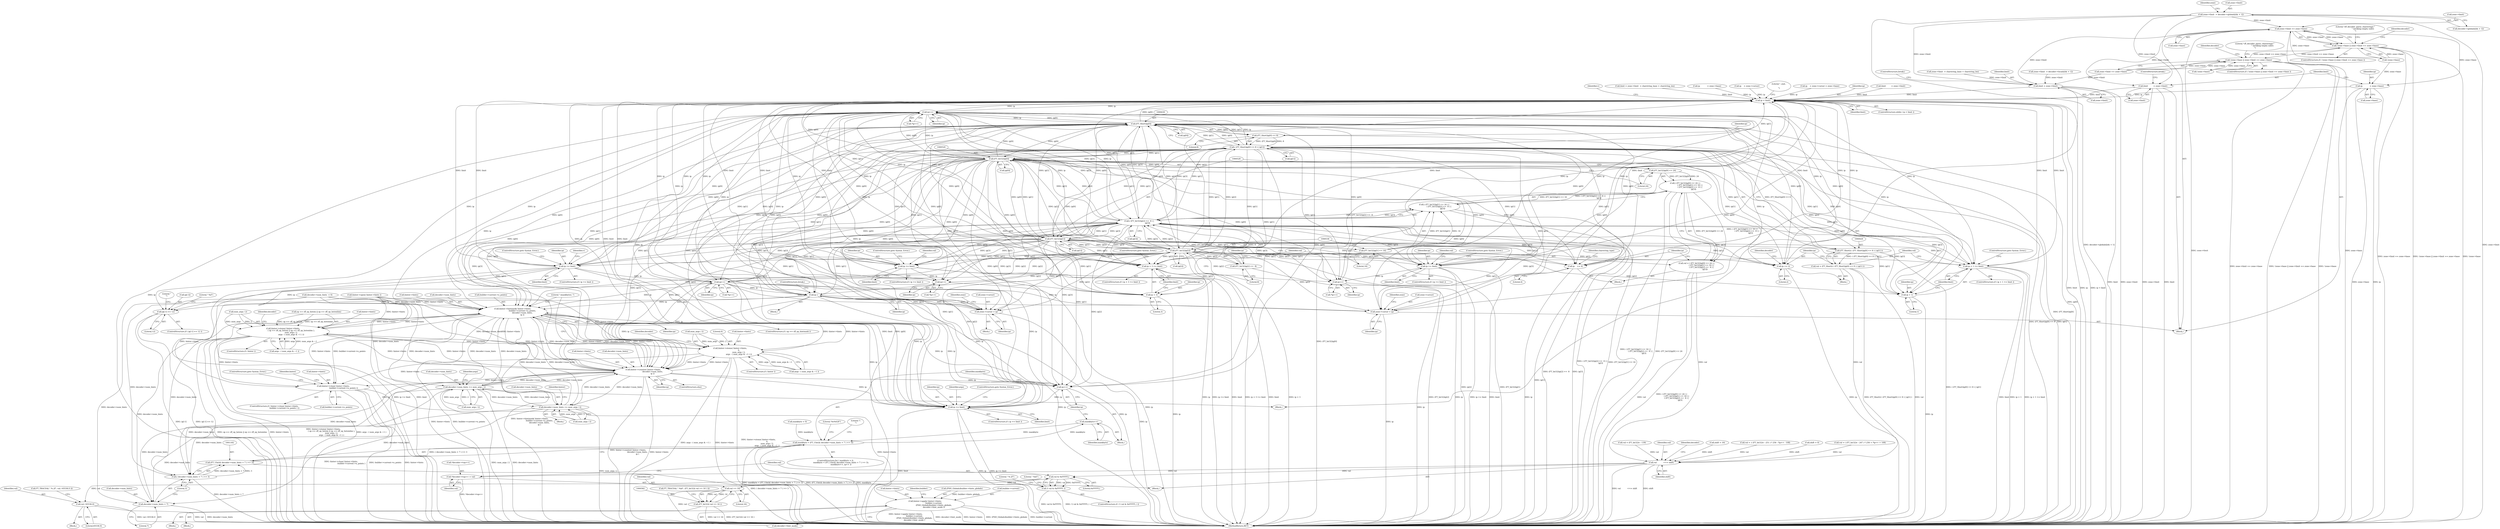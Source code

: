 digraph "0_savannah_7d3d2cc4fef72c6be9c454b3809c387e12b44cfc@pointer" {
"1003579" [label="(Call,zone->limit  = decoder->globals[idx + 1])"];
"1003603" [label="(Call,zone->limit == zone->base)"];
"1003598" [label="(Call,!zone->base || zone->limit == zone->base)"];
"1003489" [label="(Call,!zone->base || zone->limit == zone->base)"];
"1003619" [label="(Call,ip            = zone->base)"];
"1000386" [label="(Call,ip < limit)"];
"1000395" [label="(Call,ip++)"];
"1000417" [label="(Call,ip + 1 >= limit)"];
"1000418" [label="(Call,ip + 1)"];
"1000429" [label="(Call,(FT_Short)ip[0])"];
"1000428" [label="(Call,(FT_Short)ip[0] << 8)"];
"1000427" [label="(Call,( (FT_Short)ip[0] << 8 ) | ip[1])"];
"1000425" [label="(Call,(FT_Short)( ( (FT_Short)ip[0] << 8 ) | ip[1] ))"];
"1000423" [label="(Call,val = (FT_Short)( ( (FT_Short)ip[0] << 8 ) | ip[1] ))"];
"1000563" [label="(Call,val           <<= shift)"];
"1000566" [label="(Call,*decoder->top++ = val)"];
"1000575" [label="(Call,val & 0xFFFFL)"];
"1000574" [label="(Call,!( val & 0xFFFFL ))"];
"1000583" [label="(Call,val >> 16)"];
"1000581" [label="(Call,(FT_Int32)( val >> 16 ))"];
"1000590" [label="(Call,val / 65536.0)"];
"1000438" [label="(Call,ip += 2)"];
"1000460" [label="(Call,ip >= limit)"];
"1000476" [label="(Call,ip++)"];
"1000486" [label="(Call,ip >= limit)"];
"1000503" [label="(Call,ip++)"];
"1000509" [label="(Call,ip + 3 >= limit)"];
"1000510" [label="(Call,ip + 3)"];
"1000519" [label="(Call,(FT_Int32)ip[0])"];
"1000518" [label="(Call,(FT_Int32)ip[0] << 24)"];
"1000517" [label="(Call,( (FT_Int32)ip[0] << 24 ) |\n                ( (FT_Int32)ip[1] << 16 ) |\n                ( (FT_Int32)ip[2] <<  8 ) |\n                            ip[3])"];
"1000515" [label="(Call,val = ( (FT_Int32)ip[0] << 24 ) |\n                ( (FT_Int32)ip[1] << 16 ) |\n                ( (FT_Int32)ip[2] <<  8 ) |\n                            ip[3])"];
"1000527" [label="(Call,(FT_Int32)ip[1])"];
"1000526" [label="(Call,(FT_Int32)ip[1] << 16)"];
"1000525" [label="(Call,( (FT_Int32)ip[1] << 16 ) |\n                ( (FT_Int32)ip[2] <<  8 ) |\n                            ip[3])"];
"1000535" [label="(Call,(FT_Int32)ip[2])"];
"1000534" [label="(Call,(FT_Int32)ip[2] <<  8)"];
"1000533" [label="(Call,( (FT_Int32)ip[2] <<  8 ) |\n                            ip[3])"];
"1000544" [label="(Call,ip    += 4)"];
"1000671" [label="(Call,ip >= limit)"];
"1000678" [label="(Call,ip++)"];
"1000854" [label="(Call,ip--)"];
"1001149" [label="(Call,hinter->hintmask( hinter->hints,\n                                builder->current->n_points,\n                                decoder->num_hints,\n                                ip ))"];
"1001076" [label="(Call,hinter->stems( hinter->hints,\n                           ( op == cff_op_hstem || op == cff_op_hstemhm ),\n                           num_args / 2,\n                           args - ( num_args & ~1 ) ))"];
"1001122" [label="(Call,hinter->stems( hinter->hints,\n                             0,\n                             num_args / 2,\n                             args - ( num_args & ~1 ) ))"];
"1001163" [label="(Call,hinter->counter( hinter->hints,\n                               decoder->num_hints,\n                               ip ))"];
"1001095" [label="(Call,decoder->num_hints += num_args / 2)"];
"1001135" [label="(Call,decoder->num_hints += num_args / 2)"];
"1001183" [label="(Call,( decoder->num_hints + 7 ) >> 3)"];
"1001181" [label="(Call,(FT_UInt)(( decoder->num_hints + 7 ) >> 3))"];
"1001179" [label="(Call,maskbyte < (FT_UInt)(( decoder->num_hints + 7 ) >> 3))"];
"1001191" [label="(Call,maskbyte++)"];
"1001184" [label="(Call,decoder->num_hints + 7)"];
"1001193" [label="(Call,ip++)"];
"1001203" [label="(Call,ip >= limit)"];
"1002594" [label="(Call,hinter->close( hinter->hints,\n                                  builder->current->n_points ))"];
"1002604" [label="(Call,hinter->apply( hinter->hints,\n                             builder->current,\n                             (PSH_Globals)builder->hints_globals,\n                             decoder->hint_mode ))"];
"1003454" [label="(Call,zone->cursor = ip)"];
"1003563" [label="(Call,zone->cursor = ip)"];
"1003675" [label="(Call,ip[-1] == 12)"];
"1003624" [label="(Call,limit         = zone->limit)"];
"1003659" [label="(Call,limit = zone->limit)"];
"1002611" [label="(Call,(PSH_Globals)builder->hints_globals)"];
"1003625" [label="(Identifier,limit)"];
"1000584" [label="(Identifier,val)"];
"1000487" [label="(Identifier,ip)"];
"1003664" [label="(ControlStructure,break;)"];
"1000251" [label="(Call,decoder->num_hints  = 0)"];
"1000581" [label="(Call,(FT_Int32)( val >> 16 ))"];
"1000585" [label="(Literal,16)"];
"1000670" [label="(ControlStructure,if ( ip >= limit ))"];
"1000856" [label="(ControlStructure,break;)"];
"1000436" [label="(Identifier,ip)"];
"1001197" [label="(Literal,\"0x%02X\")"];
"1001201" [label="(Literal,\")\n\")"];
"1000524" [label="(Literal,24)"];
"1001204" [label="(Identifier,ip)"];
"1000422" [label="(ControlStructure,goto Syntax_Error;)"];
"1003599" [label="(Call,!zone->base)"];
"1000533" [label="(Call,( (FT_Int32)ip[2] <<  8 ) |\n                            ip[3])"];
"1000418" [label="(Call,ip + 1)"];
"1001123" [label="(Call,hinter->hints)"];
"1000527" [label="(Call,(FT_Int32)ip[1])"];
"1001203" [label="(Call,ip >= limit)"];
"1000431" [label="(Call,ip[0])"];
"1000578" [label="(Call,FT_TRACE4(( \" %ld\", (FT_Int32)( val >> 16 ) )))"];
"1003616" [label="(Identifier,decoder)"];
"1003697" [label="(Literal,\"..end..\n\n\")"];
"1001179" [label="(Call,maskbyte < (FT_UInt)(( decoder->num_hints + 7 ) >> 3))"];
"1000435" [label="(Call,ip[1])"];
"1000427" [label="(Call,( (FT_Short)ip[0] << 8 ) | ip[1])"];
"1000514" [label="(ControlStructure,goto Syntax_Error;)"];
"1003674" [label="(ControlStructure,if ( ip[-1] == 12 ))"];
"1000678" [label="(Call,ip++)"];
"1003563" [label="(Call,zone->cursor = ip)"];
"1003607" [label="(Call,zone->base)"];
"1000588" [label="(Block,)"];
"1001192" [label="(Identifier,maskbyte)"];
"1001190" [label="(Block,)"];
"1000575" [label="(Call,val & 0xFFFFL)"];
"1003624" [label="(Call,limit         = zone->limit)"];
"1003490" [label="(Call,!zone->base)"];
"1000485" [label="(ControlStructure,if ( ip >= limit ))"];
"1000677" [label="(Call,*ip++)"];
"1000551" [label="(Call,shift = 0)"];
"1000674" [label="(ControlStructure,goto Syntax_Error;)"];
"1001099" [label="(Call,num_args / 2)"];
"1001181" [label="(Call,(FT_UInt)(( decoder->num_hints + 7 ) >> 3))"];
"1003489" [label="(Call,!zone->base || zone->limit == zone->base)"];
"1000489" [label="(ControlStructure,goto Syntax_Error;)"];
"1001161" [label="(Identifier,ip)"];
"1001087" [label="(Call,num_args / 2)"];
"1001189" [label="(Literal,3)"];
"1002608" [label="(Call,builder->current)"];
"1001097" [label="(Identifier,decoder)"];
"1000590" [label="(Call,val / 65536.0)"];
"1003494" [label="(Call,zone->limit == zone->base)"];
"1000855" [label="(Identifier,ip)"];
"1000567" [label="(Call,*decoder->top++)"];
"1000460" [label="(Call,ip >= limit)"];
"1001136" [label="(Call,decoder->num_hints)"];
"1003413" [label="(Block,)"];
"1000357" [label="(Call,ip    = zone->cursor = zone->base)"];
"1000388" [label="(Identifier,limit)"];
"1001164" [label="(Call,hinter->hints)"];
"1000491" [label="(Identifier,val)"];
"1000529" [label="(Call,ip[1])"];
"1003569" [label="(Identifier,zone)"];
"1003604" [label="(Call,zone->limit)"];
"1000534" [label="(Call,(FT_Int32)ip[2] <<  8)"];
"1003592" [label="(Identifier,zone)"];
"1001149" [label="(Call,hinter->hintmask( hinter->hints,\n                                builder->current->n_points,\n                                decoder->num_hints,\n                                ip ))"];
"1003564" [label="(Call,zone->cursor)"];
"1001137" [label="(Identifier,decoder)"];
"1001119" [label="(Block,)"];
"1000381" [label="(Call,hinter->open( hinter->hints ))"];
"1003597" [label="(ControlStructure,if ( !zone->base || zone->limit == zone->base ))"];
"1001191" [label="(Call,maskbyte++)"];
"1003676" [label="(Call,ip[-1])"];
"1000545" [label="(Identifier,ip)"];
"1000387" [label="(Identifier,ip)"];
"1000477" [label="(Identifier,ip)"];
"1001176" [label="(Call,maskbyte = 0)"];
"1002604" [label="(Call,hinter->apply( hinter->hints,\n                             builder->current,\n                             (PSH_Globals)builder->hints_globals,\n                             decoder->hint_mode ))"];
"1000518" [label="(Call,(FT_Int32)ip[0] << 24)"];
"1001162" [label="(ControlStructure,else)"];
"1000544" [label="(Call,ip    += 4)"];
"1003580" [label="(Call,zone->limit)"];
"1000394" [label="(Call,*ip++)"];
"1000515" [label="(Call,val = ( (FT_Int32)ip[0] << 24 ) |\n                ( (FT_Int32)ip[1] << 16 ) |\n                ( (FT_Int32)ip[2] <<  8 ) |\n                            ip[3])"];
"1000589" [label="(Literal,\" %.2f\")"];
"1002592" [label="(Block,)"];
"1002593" [label="(ControlStructure,if ( hinter->close( hinter->hints,\n                                  builder->current->n_points ) ))"];
"1000486" [label="(Call,ip >= limit)"];
"1000671" [label="(Call,ip >= limit)"];
"1000549" [label="(Identifier,charstring_type)"];
"1003675" [label="(Call,ip[-1] == 12)"];
"1000507" [label="(Block,)"];
"1002598" [label="(Call,builder->current->n_points)"];
"1002616" [label="(Call,decoder->hint_mode)"];
"1000428" [label="(Call,(FT_Short)ip[0] << 8)"];
"1003515" [label="(Call,limit         = zone->limit)"];
"1000416" [label="(ControlStructure,if ( ip + 1 >= limit ))"];
"1003629" [label="(ControlStructure,break;)"];
"1000673" [label="(Identifier,limit)"];
"1000513" [label="(Identifier,limit)"];
"1001175" [label="(ControlStructure,for ( maskbyte = 0;\n                  maskbyte < (FT_UInt)(( decoder->num_hints + 7 ) >> 3);\n                  maskbyte++, ip++ ))"];
"1000465" [label="(Identifier,val)"];
"1003455" [label="(Call,zone->cursor)"];
"1000476" [label="(Call,ip++)"];
"1001095" [label="(Call,decoder->num_hints += num_args / 2)"];
"1003603" [label="(Call,zone->limit == zone->base)"];
"1003598" [label="(Call,!zone->base || zone->limit == zone->base)"];
"1001130" [label="(Call,args - ( num_args & ~1 ))"];
"1003488" [label="(ControlStructure,if ( !zone->base || zone->limit == zone->base ))"];
"1001135" [label="(Call,decoder->num_hints += num_args / 2)"];
"1000439" [label="(Identifier,ip)"];
"1000577" [label="(Literal,0xFFFFL)"];
"1000682" [label="(Block,)"];
"1000464" [label="(Call,val = ( (FT_Int32)v - 247 ) * 256 + *ip++ + 108)"];
"1000572" [label="(Identifier,val)"];
"1000385" [label="(ControlStructure,while ( ip < limit ))"];
"1000350" [label="(Call,zone->limit  = charstring_base + charstring_len)"];
"1000440" [label="(Literal,2)"];
"1000512" [label="(Literal,3)"];
"1001208" [label="(Identifier,args)"];
"1001143" [label="(Identifier,hinter)"];
"1000463" [label="(ControlStructure,goto Syntax_Error;)"];
"1000526" [label="(Call,(FT_Int32)ip[1] << 16)"];
"1001139" [label="(Call,num_args / 2)"];
"1003460" [label="(Identifier,zone)"];
"1000519" [label="(Call,(FT_Int32)ip[0])"];
"1001052" [label="(Block,)"];
"1000580" [label="(Literal,\" %ld\")"];
"1000591" [label="(Identifier,val)"];
"1000537" [label="(Call,ip[2])"];
"1003619" [label="(Call,ip            = zone->base)"];
"1000423" [label="(Call,val = (FT_Short)( ( (FT_Short)ip[0] << 8 ) | ip[1] ))"];
"1003522" [label="(Block,)"];
"1000419" [label="(Identifier,ip)"];
"1000558" [label="(Identifier,decoder)"];
"1001167" [label="(Call,decoder->num_hints)"];
"1001184" [label="(Call,decoder->num_hints + 7)"];
"1003503" [label="(Literal,\"cff_decoder_parse_charstrings:\"\n                         \" invoking empty subrs\n\")"];
"1003716" [label="(MethodReturn,RET)"];
"1000420" [label="(Literal,1)"];
"1000504" [label="(Identifier,ip)"];
"1001127" [label="(Call,num_args / 2)"];
"1001170" [label="(Identifier,ip)"];
"1000434" [label="(Literal,8)"];
"1002603" [label="(ControlStructure,goto Syntax_Error;)"];
"1000540" [label="(Literal,8)"];
"1000576" [label="(Identifier,val)"];
"1001194" [label="(Identifier,ip)"];
"1001150" [label="(Call,hinter->hints)"];
"1000503" [label="(Call,ip++)"];
"1000446" [label="(Call,val = (FT_Int32)v - 139)"];
"1000525" [label="(Call,( (FT_Int32)ip[1] << 16 ) |\n                ( (FT_Int32)ip[2] <<  8 ) |\n                            ip[3])"];
"1001158" [label="(Call,decoder->num_hints)"];
"1001090" [label="(Call,args - ( num_args & ~1 ))"];
"1001096" [label="(Call,decoder->num_hints)"];
"1000517" [label="(Call,( (FT_Int32)ip[0] << 24 ) |\n                ( (FT_Int32)ip[1] << 16 ) |\n                ( (FT_Int32)ip[2] <<  8 ) |\n                            ip[3])"];
"1001180" [label="(Identifier,maskbyte)"];
"1000475" [label="(Call,*ip++)"];
"1001120" [label="(ControlStructure,if ( hinter ))"];
"1000854" [label="(Call,ip--)"];
"1003620" [label="(Identifier,ip)"];
"1000417" [label="(Call,ip + 1 >= limit)"];
"1003661" [label="(Call,zone->limit)"];
"1001183" [label="(Call,( decoder->num_hints + 7 ) >> 3)"];
"1003458" [label="(Identifier,ip)"];
"1001076" [label="(Call,hinter->stems( hinter->hints,\n                           ( op == cff_op_hstem || op == cff_op_hstemhm ),\n                           num_args / 2,\n                           args - ( num_args & ~1 ) ))"];
"1000592" [label="(Literal,65536.0)"];
"1000425" [label="(Call,(FT_Short)( ( (FT_Short)ip[0] << 8 ) | ip[1] ))"];
"1001185" [label="(Call,decoder->num_hints)"];
"1000393" [label="(Identifier,v)"];
"1000348" [label="(Call,limit = zone->limit  = charstring_base + charstring_len)"];
"1001193" [label="(Call,ip++)"];
"1003683" [label="(Literal,\" %d\")"];
"1000535" [label="(Call,(FT_Int32)ip[2])"];
"1000672" [label="(Identifier,ip)"];
"1001188" [label="(Literal,7)"];
"1000396" [label="(Identifier,ip)"];
"1003659" [label="(Call,limit = zone->limit)"];
"1003660" [label="(Identifier,limit)"];
"1003567" [label="(Identifier,ip)"];
"1003621" [label="(Call,zone->base)"];
"1002606" [label="(Identifier,hinter)"];
"1000459" [label="(ControlStructure,if ( ip >= limit ))"];
"1000502" [label="(Call,*ip++)"];
"1002594" [label="(Call,hinter->close( hinter->hints,\n                                  builder->current->n_points ))"];
"1000424" [label="(Identifier,val)"];
"1000573" [label="(ControlStructure,if ( !( val & 0xFFFFL ) ))"];
"1001074" [label="(ControlStructure,if ( hinter ))"];
"1003612" [label="(Literal,\"cff_decoder_parse_charstrings:\"\n                         \" invoking empty subrs\n\")"];
"1000386" [label="(Call,ip < limit)"];
"1000676" [label="(Identifier,v)"];
"1001145" [label="(ControlStructure,if ( op == cff_op_hintmask ))"];
"1003454" [label="(Call,zone->cursor = ip)"];
"1001163" [label="(Call,hinter->counter( hinter->hints,\n                               decoder->num_hints,\n                               ip ))"];
"1003688" [label="(Literal,\"\n\")"];
"1000438" [label="(Call,ip += 2)"];
"1003626" [label="(Call,zone->limit)"];
"1000510" [label="(Call,ip + 3)"];
"1003583" [label="(Call,decoder->globals[idx + 1])"];
"1000516" [label="(Identifier,val)"];
"1001206" [label="(ControlStructure,goto Syntax_Error;)"];
"1000509" [label="(Call,ip + 3 >= limit)"];
"1000563" [label="(Call,val           <<= shift)"];
"1002595" [label="(Call,hinter->hints)"];
"1000532" [label="(Literal,16)"];
"1000546" [label="(Literal,4)"];
"1000462" [label="(Identifier,limit)"];
"1001080" [label="(Call,op == cff_op_hstem || op == cff_op_hstemhm)"];
"1001077" [label="(Call,hinter->hints)"];
"1001202" [label="(ControlStructure,if ( ip >= limit ))"];
"1003579" [label="(Call,zone->limit  = decoder->globals[idx + 1])"];
"1000488" [label="(Identifier,limit)"];
"1000511" [label="(Identifier,ip)"];
"1001122" [label="(Call,hinter->stems( hinter->hints,\n                             0,\n                             num_args / 2,\n                             args - ( num_args & ~1 ) ))"];
"1000395" [label="(Call,ip++)"];
"1003680" [label="(Literal,12)"];
"1003470" [label="(Call,zone->limit  = decoder->locals[idx + 1])"];
"1000461" [label="(Identifier,ip)"];
"1001153" [label="(Call,builder->current->n_points)"];
"1000566" [label="(Call,*decoder->top++ = val)"];
"1001174" [label="(Literal,\" (maskbytes: \")"];
"1000541" [label="(Call,ip[3])"];
"1000583" [label="(Call,val >> 16)"];
"1000565" [label="(Identifier,shift)"];
"1003510" [label="(Call,ip            = zone->base)"];
"1000564" [label="(Identifier,val)"];
"1000574" [label="(Call,!( val & 0xFFFFL ))"];
"1000521" [label="(Call,ip[0])"];
"1002605" [label="(Call,hinter->hints)"];
"1000542" [label="(Identifier,ip)"];
"1000570" [label="(Identifier,decoder)"];
"1000407" [label="(Call,shift = 16)"];
"1000587" [label="(Call,FT_TRACE4(( \" %.2f\", val / 65536.0 )))"];
"1000429" [label="(Call,(FT_Short)ip[0])"];
"1000579" [label="(Block,)"];
"1002621" [label="(Identifier,builder)"];
"1000490" [label="(Call,val = -( (FT_Int32)v - 251 ) * 256 - *ip++ - 108)"];
"1000415" [label="(Block,)"];
"1001126" [label="(Literal,0)"];
"1000421" [label="(Identifier,limit)"];
"1003507" [label="(Identifier,decoder)"];
"1001103" [label="(Identifier,args)"];
"1000405" [label="(Block,)"];
"1001205" [label="(Identifier,limit)"];
"1000508" [label="(ControlStructure,if ( ip + 3 >= limit ))"];
"1000679" [label="(Identifier,ip)"];
"1003654" [label="(Call,ip    = zone->cursor)"];
"1003579" -> "1003522"  [label="AST: "];
"1003579" -> "1003583"  [label="CFG: "];
"1003580" -> "1003579"  [label="AST: "];
"1003583" -> "1003579"  [label="AST: "];
"1003592" -> "1003579"  [label="CFG: "];
"1003579" -> "1003716"  [label="DDG: decoder->globals[idx + 1]"];
"1003579" -> "1003716"  [label="DDG: zone->limit"];
"1003579" -> "1003603"  [label="DDG: zone->limit"];
"1003579" -> "1003624"  [label="DDG: zone->limit"];
"1003579" -> "1003659"  [label="DDG: zone->limit"];
"1003603" -> "1003598"  [label="AST: "];
"1003603" -> "1003607"  [label="CFG: "];
"1003604" -> "1003603"  [label="AST: "];
"1003607" -> "1003603"  [label="AST: "];
"1003598" -> "1003603"  [label="CFG: "];
"1003603" -> "1003716"  [label="DDG: zone->limit"];
"1003603" -> "1003716"  [label="DDG: zone->base"];
"1003603" -> "1003598"  [label="DDG: zone->limit"];
"1003603" -> "1003598"  [label="DDG: zone->base"];
"1003599" -> "1003603"  [label="DDG: zone->base"];
"1003603" -> "1003619"  [label="DDG: zone->base"];
"1003603" -> "1003624"  [label="DDG: zone->limit"];
"1003603" -> "1003659"  [label="DDG: zone->limit"];
"1003598" -> "1003597"  [label="AST: "];
"1003598" -> "1003599"  [label="CFG: "];
"1003599" -> "1003598"  [label="AST: "];
"1003612" -> "1003598"  [label="CFG: "];
"1003616" -> "1003598"  [label="CFG: "];
"1003598" -> "1003716"  [label="DDG: !zone->base"];
"1003598" -> "1003716"  [label="DDG: zone->limit == zone->base"];
"1003598" -> "1003716"  [label="DDG: !zone->base || zone->limit == zone->base"];
"1003598" -> "1003489"  [label="DDG: zone->limit == zone->base"];
"1003599" -> "1003598"  [label="DDG: zone->base"];
"1003489" -> "1003598"  [label="DDG: zone->limit == zone->base"];
"1003489" -> "1003488"  [label="AST: "];
"1003489" -> "1003490"  [label="CFG: "];
"1003489" -> "1003494"  [label="CFG: "];
"1003490" -> "1003489"  [label="AST: "];
"1003494" -> "1003489"  [label="AST: "];
"1003503" -> "1003489"  [label="CFG: "];
"1003507" -> "1003489"  [label="CFG: "];
"1003489" -> "1003716"  [label="DDG: !zone->base || zone->limit == zone->base"];
"1003489" -> "1003716"  [label="DDG: !zone->base"];
"1003489" -> "1003716"  [label="DDG: zone->limit == zone->base"];
"1003490" -> "1003489"  [label="DDG: zone->base"];
"1003494" -> "1003489"  [label="DDG: zone->limit"];
"1003494" -> "1003489"  [label="DDG: zone->base"];
"1003619" -> "1003522"  [label="AST: "];
"1003619" -> "1003621"  [label="CFG: "];
"1003620" -> "1003619"  [label="AST: "];
"1003621" -> "1003619"  [label="AST: "];
"1003625" -> "1003619"  [label="CFG: "];
"1003619" -> "1003716"  [label="DDG: zone->base"];
"1003619" -> "1003716"  [label="DDG: ip"];
"1003619" -> "1000386"  [label="DDG: ip"];
"1003599" -> "1003619"  [label="DDG: zone->base"];
"1000386" -> "1000385"  [label="AST: "];
"1000386" -> "1000388"  [label="CFG: "];
"1000387" -> "1000386"  [label="AST: "];
"1000388" -> "1000386"  [label="AST: "];
"1000393" -> "1000386"  [label="CFG: "];
"1003697" -> "1000386"  [label="CFG: "];
"1000386" -> "1003716"  [label="DDG: limit"];
"1000386" -> "1003716"  [label="DDG: ip"];
"1000386" -> "1003716"  [label="DDG: ip < limit"];
"1000395" -> "1000386"  [label="DDG: ip"];
"1000678" -> "1000386"  [label="DDG: ip"];
"1003510" -> "1000386"  [label="DDG: ip"];
"1000357" -> "1000386"  [label="DDG: ip"];
"1000544" -> "1000386"  [label="DDG: ip"];
"1000503" -> "1000386"  [label="DDG: ip"];
"1000438" -> "1000386"  [label="DDG: ip"];
"1000535" -> "1000386"  [label="DDG: ip[2]"];
"1000533" -> "1000386"  [label="DDG: ip[3]"];
"1003654" -> "1000386"  [label="DDG: ip"];
"1000476" -> "1000386"  [label="DDG: ip"];
"1000429" -> "1000386"  [label="DDG: ip[0]"];
"1000854" -> "1000386"  [label="DDG: ip"];
"1000527" -> "1000386"  [label="DDG: ip[1]"];
"1001203" -> "1000386"  [label="DDG: ip"];
"1001203" -> "1000386"  [label="DDG: limit"];
"1000519" -> "1000386"  [label="DDG: ip[0]"];
"1000427" -> "1000386"  [label="DDG: ip[1]"];
"1000348" -> "1000386"  [label="DDG: limit"];
"1000509" -> "1000386"  [label="DDG: limit"];
"1000486" -> "1000386"  [label="DDG: limit"];
"1003659" -> "1000386"  [label="DDG: limit"];
"1003515" -> "1000386"  [label="DDG: limit"];
"1000671" -> "1000386"  [label="DDG: limit"];
"1003624" -> "1000386"  [label="DDG: limit"];
"1000417" -> "1000386"  [label="DDG: limit"];
"1000460" -> "1000386"  [label="DDG: limit"];
"1000386" -> "1000395"  [label="DDG: ip"];
"1000386" -> "1000417"  [label="DDG: limit"];
"1000386" -> "1000460"  [label="DDG: limit"];
"1000386" -> "1000486"  [label="DDG: limit"];
"1000386" -> "1000509"  [label="DDG: limit"];
"1000386" -> "1000671"  [label="DDG: limit"];
"1000386" -> "1001203"  [label="DDG: limit"];
"1000395" -> "1000394"  [label="AST: "];
"1000395" -> "1000396"  [label="CFG: "];
"1000396" -> "1000395"  [label="AST: "];
"1000394" -> "1000395"  [label="CFG: "];
"1000395" -> "1003716"  [label="DDG: ip"];
"1000429" -> "1000395"  [label="DDG: ip[0]"];
"1000427" -> "1000395"  [label="DDG: ip[1]"];
"1000535" -> "1000395"  [label="DDG: ip[2]"];
"1000533" -> "1000395"  [label="DDG: ip[3]"];
"1000527" -> "1000395"  [label="DDG: ip[1]"];
"1000519" -> "1000395"  [label="DDG: ip[0]"];
"1000395" -> "1000417"  [label="DDG: ip"];
"1000395" -> "1000418"  [label="DDG: ip"];
"1000395" -> "1000429"  [label="DDG: ip"];
"1000395" -> "1000427"  [label="DDG: ip"];
"1000395" -> "1000438"  [label="DDG: ip"];
"1000395" -> "1000460"  [label="DDG: ip"];
"1000395" -> "1000486"  [label="DDG: ip"];
"1000395" -> "1000509"  [label="DDG: ip"];
"1000395" -> "1000510"  [label="DDG: ip"];
"1000395" -> "1000519"  [label="DDG: ip"];
"1000395" -> "1000527"  [label="DDG: ip"];
"1000395" -> "1000535"  [label="DDG: ip"];
"1000395" -> "1000533"  [label="DDG: ip"];
"1000395" -> "1000544"  [label="DDG: ip"];
"1000395" -> "1000671"  [label="DDG: ip"];
"1000395" -> "1000854"  [label="DDG: ip"];
"1000395" -> "1001149"  [label="DDG: ip"];
"1000395" -> "1001163"  [label="DDG: ip"];
"1000395" -> "1001193"  [label="DDG: ip"];
"1000395" -> "1001203"  [label="DDG: ip"];
"1000395" -> "1003454"  [label="DDG: ip"];
"1000395" -> "1003563"  [label="DDG: ip"];
"1000395" -> "1003675"  [label="DDG: ip"];
"1000417" -> "1000416"  [label="AST: "];
"1000417" -> "1000421"  [label="CFG: "];
"1000418" -> "1000417"  [label="AST: "];
"1000421" -> "1000417"  [label="AST: "];
"1000422" -> "1000417"  [label="CFG: "];
"1000424" -> "1000417"  [label="CFG: "];
"1000417" -> "1003716"  [label="DDG: ip + 1"];
"1000417" -> "1003716"  [label="DDG: ip + 1 >= limit"];
"1000417" -> "1003716"  [label="DDG: limit"];
"1000429" -> "1000417"  [label="DDG: ip[0]"];
"1000427" -> "1000417"  [label="DDG: ip[1]"];
"1000535" -> "1000417"  [label="DDG: ip[2]"];
"1000533" -> "1000417"  [label="DDG: ip[3]"];
"1000527" -> "1000417"  [label="DDG: ip[1]"];
"1000519" -> "1000417"  [label="DDG: ip[0]"];
"1000418" -> "1000420"  [label="CFG: "];
"1000419" -> "1000418"  [label="AST: "];
"1000420" -> "1000418"  [label="AST: "];
"1000421" -> "1000418"  [label="CFG: "];
"1000418" -> "1003716"  [label="DDG: ip"];
"1000429" -> "1000418"  [label="DDG: ip[0]"];
"1000427" -> "1000418"  [label="DDG: ip[1]"];
"1000535" -> "1000418"  [label="DDG: ip[2]"];
"1000533" -> "1000418"  [label="DDG: ip[3]"];
"1000527" -> "1000418"  [label="DDG: ip[1]"];
"1000519" -> "1000418"  [label="DDG: ip[0]"];
"1000429" -> "1000428"  [label="AST: "];
"1000429" -> "1000431"  [label="CFG: "];
"1000430" -> "1000429"  [label="AST: "];
"1000431" -> "1000429"  [label="AST: "];
"1000434" -> "1000429"  [label="CFG: "];
"1000429" -> "1003716"  [label="DDG: ip[0]"];
"1000429" -> "1000428"  [label="DDG: ip[0]"];
"1000519" -> "1000429"  [label="DDG: ip[0]"];
"1000427" -> "1000429"  [label="DDG: ip[1]"];
"1000535" -> "1000429"  [label="DDG: ip[2]"];
"1000533" -> "1000429"  [label="DDG: ip[3]"];
"1000527" -> "1000429"  [label="DDG: ip[1]"];
"1000429" -> "1000427"  [label="DDG: ip[0]"];
"1000429" -> "1000438"  [label="DDG: ip[0]"];
"1000429" -> "1000460"  [label="DDG: ip[0]"];
"1000429" -> "1000476"  [label="DDG: ip[0]"];
"1000429" -> "1000486"  [label="DDG: ip[0]"];
"1000429" -> "1000503"  [label="DDG: ip[0]"];
"1000429" -> "1000509"  [label="DDG: ip[0]"];
"1000429" -> "1000510"  [label="DDG: ip[0]"];
"1000429" -> "1000519"  [label="DDG: ip[0]"];
"1000429" -> "1000527"  [label="DDG: ip[0]"];
"1000429" -> "1000535"  [label="DDG: ip[0]"];
"1000429" -> "1000533"  [label="DDG: ip[0]"];
"1000429" -> "1000544"  [label="DDG: ip[0]"];
"1000429" -> "1000671"  [label="DDG: ip[0]"];
"1000429" -> "1000678"  [label="DDG: ip[0]"];
"1000429" -> "1000854"  [label="DDG: ip[0]"];
"1000429" -> "1001149"  [label="DDG: ip[0]"];
"1000429" -> "1001163"  [label="DDG: ip[0]"];
"1000429" -> "1001193"  [label="DDG: ip[0]"];
"1000429" -> "1001203"  [label="DDG: ip[0]"];
"1000429" -> "1003454"  [label="DDG: ip[0]"];
"1000429" -> "1003563"  [label="DDG: ip[0]"];
"1000428" -> "1000427"  [label="AST: "];
"1000428" -> "1000434"  [label="CFG: "];
"1000434" -> "1000428"  [label="AST: "];
"1000436" -> "1000428"  [label="CFG: "];
"1000428" -> "1003716"  [label="DDG: (FT_Short)ip[0]"];
"1000428" -> "1000427"  [label="DDG: (FT_Short)ip[0]"];
"1000428" -> "1000427"  [label="DDG: 8"];
"1000427" -> "1000425"  [label="AST: "];
"1000427" -> "1000435"  [label="CFG: "];
"1000435" -> "1000427"  [label="AST: "];
"1000425" -> "1000427"  [label="CFG: "];
"1000427" -> "1003716"  [label="DDG: (FT_Short)ip[0] << 8"];
"1000427" -> "1003716"  [label="DDG: ip[1]"];
"1000427" -> "1000425"  [label="DDG: (FT_Short)ip[0] << 8"];
"1000427" -> "1000425"  [label="DDG: ip[1]"];
"1000527" -> "1000427"  [label="DDG: ip[1]"];
"1000535" -> "1000427"  [label="DDG: ip[2]"];
"1000533" -> "1000427"  [label="DDG: ip[3]"];
"1000519" -> "1000427"  [label="DDG: ip[0]"];
"1000427" -> "1000438"  [label="DDG: ip[1]"];
"1000427" -> "1000460"  [label="DDG: ip[1]"];
"1000427" -> "1000476"  [label="DDG: ip[1]"];
"1000427" -> "1000486"  [label="DDG: ip[1]"];
"1000427" -> "1000503"  [label="DDG: ip[1]"];
"1000427" -> "1000509"  [label="DDG: ip[1]"];
"1000427" -> "1000510"  [label="DDG: ip[1]"];
"1000427" -> "1000519"  [label="DDG: ip[1]"];
"1000427" -> "1000527"  [label="DDG: ip[1]"];
"1000427" -> "1000535"  [label="DDG: ip[1]"];
"1000427" -> "1000533"  [label="DDG: ip[1]"];
"1000427" -> "1000544"  [label="DDG: ip[1]"];
"1000427" -> "1000671"  [label="DDG: ip[1]"];
"1000427" -> "1000678"  [label="DDG: ip[1]"];
"1000427" -> "1000854"  [label="DDG: ip[1]"];
"1000427" -> "1001149"  [label="DDG: ip[1]"];
"1000427" -> "1001163"  [label="DDG: ip[1]"];
"1000427" -> "1001193"  [label="DDG: ip[1]"];
"1000427" -> "1001203"  [label="DDG: ip[1]"];
"1000427" -> "1003454"  [label="DDG: ip[1]"];
"1000427" -> "1003563"  [label="DDG: ip[1]"];
"1000425" -> "1000423"  [label="AST: "];
"1000426" -> "1000425"  [label="AST: "];
"1000423" -> "1000425"  [label="CFG: "];
"1000425" -> "1003716"  [label="DDG: ( (FT_Short)ip[0] << 8 ) | ip[1]"];
"1000425" -> "1000423"  [label="DDG: ( (FT_Short)ip[0] << 8 ) | ip[1]"];
"1000423" -> "1000415"  [label="AST: "];
"1000424" -> "1000423"  [label="AST: "];
"1000439" -> "1000423"  [label="CFG: "];
"1000423" -> "1003716"  [label="DDG: (FT_Short)( ( (FT_Short)ip[0] << 8 ) | ip[1] )"];
"1000423" -> "1003716"  [label="DDG: val"];
"1000423" -> "1000563"  [label="DDG: val"];
"1000563" -> "1000405"  [label="AST: "];
"1000563" -> "1000565"  [label="CFG: "];
"1000564" -> "1000563"  [label="AST: "];
"1000565" -> "1000563"  [label="AST: "];
"1000570" -> "1000563"  [label="CFG: "];
"1000563" -> "1003716"  [label="DDG: val           <<= shift"];
"1000563" -> "1003716"  [label="DDG: shift"];
"1000464" -> "1000563"  [label="DDG: val"];
"1000490" -> "1000563"  [label="DDG: val"];
"1000446" -> "1000563"  [label="DDG: val"];
"1000515" -> "1000563"  [label="DDG: val"];
"1000407" -> "1000563"  [label="DDG: shift"];
"1000551" -> "1000563"  [label="DDG: shift"];
"1000563" -> "1000566"  [label="DDG: val"];
"1000563" -> "1000575"  [label="DDG: val"];
"1000566" -> "1000405"  [label="AST: "];
"1000566" -> "1000572"  [label="CFG: "];
"1000567" -> "1000566"  [label="AST: "];
"1000572" -> "1000566"  [label="AST: "];
"1000576" -> "1000566"  [label="CFG: "];
"1000566" -> "1003716"  [label="DDG: *decoder->top++"];
"1000575" -> "1000574"  [label="AST: "];
"1000575" -> "1000577"  [label="CFG: "];
"1000576" -> "1000575"  [label="AST: "];
"1000577" -> "1000575"  [label="AST: "];
"1000574" -> "1000575"  [label="CFG: "];
"1000575" -> "1000574"  [label="DDG: val"];
"1000575" -> "1000574"  [label="DDG: 0xFFFFL"];
"1000575" -> "1000583"  [label="DDG: val"];
"1000575" -> "1000590"  [label="DDG: val"];
"1000574" -> "1000573"  [label="AST: "];
"1000580" -> "1000574"  [label="CFG: "];
"1000589" -> "1000574"  [label="CFG: "];
"1000574" -> "1003716"  [label="DDG: val & 0xFFFFL"];
"1000574" -> "1003716"  [label="DDG: !( val & 0xFFFFL )"];
"1000583" -> "1000581"  [label="AST: "];
"1000583" -> "1000585"  [label="CFG: "];
"1000584" -> "1000583"  [label="AST: "];
"1000585" -> "1000583"  [label="AST: "];
"1000581" -> "1000583"  [label="CFG: "];
"1000583" -> "1003716"  [label="DDG: val"];
"1000583" -> "1000581"  [label="DDG: val"];
"1000583" -> "1000581"  [label="DDG: 16"];
"1000581" -> "1000579"  [label="AST: "];
"1000582" -> "1000581"  [label="AST: "];
"1000578" -> "1000581"  [label="CFG: "];
"1000581" -> "1003716"  [label="DDG: val >> 16"];
"1000581" -> "1003716"  [label="DDG: (FT_Int32)( val >> 16 )"];
"1000590" -> "1000588"  [label="AST: "];
"1000590" -> "1000592"  [label="CFG: "];
"1000591" -> "1000590"  [label="AST: "];
"1000592" -> "1000590"  [label="AST: "];
"1000587" -> "1000590"  [label="CFG: "];
"1000590" -> "1003716"  [label="DDG: val / 65536.0"];
"1000590" -> "1003716"  [label="DDG: val"];
"1000438" -> "1000415"  [label="AST: "];
"1000438" -> "1000440"  [label="CFG: "];
"1000439" -> "1000438"  [label="AST: "];
"1000440" -> "1000438"  [label="AST: "];
"1000558" -> "1000438"  [label="CFG: "];
"1000438" -> "1003716"  [label="DDG: ip"];
"1000535" -> "1000438"  [label="DDG: ip[2]"];
"1000533" -> "1000438"  [label="DDG: ip[3]"];
"1000527" -> "1000438"  [label="DDG: ip[1]"];
"1000519" -> "1000438"  [label="DDG: ip[0]"];
"1000460" -> "1000459"  [label="AST: "];
"1000460" -> "1000462"  [label="CFG: "];
"1000461" -> "1000460"  [label="AST: "];
"1000462" -> "1000460"  [label="AST: "];
"1000463" -> "1000460"  [label="CFG: "];
"1000465" -> "1000460"  [label="CFG: "];
"1000460" -> "1003716"  [label="DDG: ip"];
"1000460" -> "1003716"  [label="DDG: ip >= limit"];
"1000460" -> "1003716"  [label="DDG: limit"];
"1000535" -> "1000460"  [label="DDG: ip[2]"];
"1000533" -> "1000460"  [label="DDG: ip[3]"];
"1000527" -> "1000460"  [label="DDG: ip[1]"];
"1000519" -> "1000460"  [label="DDG: ip[0]"];
"1000460" -> "1000476"  [label="DDG: ip"];
"1000476" -> "1000475"  [label="AST: "];
"1000476" -> "1000477"  [label="CFG: "];
"1000477" -> "1000476"  [label="AST: "];
"1000475" -> "1000476"  [label="CFG: "];
"1000476" -> "1003716"  [label="DDG: ip"];
"1000535" -> "1000476"  [label="DDG: ip[2]"];
"1000533" -> "1000476"  [label="DDG: ip[3]"];
"1000527" -> "1000476"  [label="DDG: ip[1]"];
"1000519" -> "1000476"  [label="DDG: ip[0]"];
"1000486" -> "1000485"  [label="AST: "];
"1000486" -> "1000488"  [label="CFG: "];
"1000487" -> "1000486"  [label="AST: "];
"1000488" -> "1000486"  [label="AST: "];
"1000489" -> "1000486"  [label="CFG: "];
"1000491" -> "1000486"  [label="CFG: "];
"1000486" -> "1003716"  [label="DDG: ip >= limit"];
"1000486" -> "1003716"  [label="DDG: limit"];
"1000486" -> "1003716"  [label="DDG: ip"];
"1000535" -> "1000486"  [label="DDG: ip[2]"];
"1000533" -> "1000486"  [label="DDG: ip[3]"];
"1000527" -> "1000486"  [label="DDG: ip[1]"];
"1000519" -> "1000486"  [label="DDG: ip[0]"];
"1000486" -> "1000503"  [label="DDG: ip"];
"1000503" -> "1000502"  [label="AST: "];
"1000503" -> "1000504"  [label="CFG: "];
"1000504" -> "1000503"  [label="AST: "];
"1000502" -> "1000503"  [label="CFG: "];
"1000503" -> "1003716"  [label="DDG: ip"];
"1000535" -> "1000503"  [label="DDG: ip[2]"];
"1000527" -> "1000503"  [label="DDG: ip[1]"];
"1000519" -> "1000503"  [label="DDG: ip[0]"];
"1000533" -> "1000503"  [label="DDG: ip[3]"];
"1000509" -> "1000508"  [label="AST: "];
"1000509" -> "1000513"  [label="CFG: "];
"1000510" -> "1000509"  [label="AST: "];
"1000513" -> "1000509"  [label="AST: "];
"1000514" -> "1000509"  [label="CFG: "];
"1000516" -> "1000509"  [label="CFG: "];
"1000509" -> "1003716"  [label="DDG: ip + 3 >= limit"];
"1000509" -> "1003716"  [label="DDG: limit"];
"1000509" -> "1003716"  [label="DDG: ip + 3"];
"1000535" -> "1000509"  [label="DDG: ip[2]"];
"1000533" -> "1000509"  [label="DDG: ip[3]"];
"1000527" -> "1000509"  [label="DDG: ip[1]"];
"1000519" -> "1000509"  [label="DDG: ip[0]"];
"1000510" -> "1000512"  [label="CFG: "];
"1000511" -> "1000510"  [label="AST: "];
"1000512" -> "1000510"  [label="AST: "];
"1000513" -> "1000510"  [label="CFG: "];
"1000510" -> "1003716"  [label="DDG: ip"];
"1000535" -> "1000510"  [label="DDG: ip[2]"];
"1000533" -> "1000510"  [label="DDG: ip[3]"];
"1000527" -> "1000510"  [label="DDG: ip[1]"];
"1000519" -> "1000510"  [label="DDG: ip[0]"];
"1000519" -> "1000518"  [label="AST: "];
"1000519" -> "1000521"  [label="CFG: "];
"1000520" -> "1000519"  [label="AST: "];
"1000521" -> "1000519"  [label="AST: "];
"1000524" -> "1000519"  [label="CFG: "];
"1000519" -> "1003716"  [label="DDG: ip[0]"];
"1000519" -> "1000518"  [label="DDG: ip[0]"];
"1000535" -> "1000519"  [label="DDG: ip[2]"];
"1000533" -> "1000519"  [label="DDG: ip[3]"];
"1000527" -> "1000519"  [label="DDG: ip[1]"];
"1000519" -> "1000527"  [label="DDG: ip[0]"];
"1000519" -> "1000535"  [label="DDG: ip[0]"];
"1000519" -> "1000533"  [label="DDG: ip[0]"];
"1000519" -> "1000544"  [label="DDG: ip[0]"];
"1000519" -> "1000671"  [label="DDG: ip[0]"];
"1000519" -> "1000678"  [label="DDG: ip[0]"];
"1000519" -> "1000854"  [label="DDG: ip[0]"];
"1000519" -> "1001149"  [label="DDG: ip[0]"];
"1000519" -> "1001163"  [label="DDG: ip[0]"];
"1000519" -> "1001193"  [label="DDG: ip[0]"];
"1000519" -> "1001203"  [label="DDG: ip[0]"];
"1000519" -> "1003454"  [label="DDG: ip[0]"];
"1000519" -> "1003563"  [label="DDG: ip[0]"];
"1000518" -> "1000517"  [label="AST: "];
"1000518" -> "1000524"  [label="CFG: "];
"1000524" -> "1000518"  [label="AST: "];
"1000528" -> "1000518"  [label="CFG: "];
"1000518" -> "1003716"  [label="DDG: (FT_Int32)ip[0]"];
"1000518" -> "1000517"  [label="DDG: (FT_Int32)ip[0]"];
"1000518" -> "1000517"  [label="DDG: 24"];
"1000517" -> "1000515"  [label="AST: "];
"1000517" -> "1000525"  [label="CFG: "];
"1000525" -> "1000517"  [label="AST: "];
"1000515" -> "1000517"  [label="CFG: "];
"1000517" -> "1003716"  [label="DDG: ( (FT_Int32)ip[1] << 16 ) |\n                ( (FT_Int32)ip[2] <<  8 ) |\n                            ip[3]"];
"1000517" -> "1003716"  [label="DDG: (FT_Int32)ip[0] << 24"];
"1000517" -> "1000515"  [label="DDG: (FT_Int32)ip[0] << 24"];
"1000517" -> "1000515"  [label="DDG: ( (FT_Int32)ip[1] << 16 ) |\n                ( (FT_Int32)ip[2] <<  8 ) |\n                            ip[3]"];
"1000525" -> "1000517"  [label="DDG: (FT_Int32)ip[1] << 16"];
"1000525" -> "1000517"  [label="DDG: ( (FT_Int32)ip[2] <<  8 ) |\n                            ip[3]"];
"1000515" -> "1000507"  [label="AST: "];
"1000516" -> "1000515"  [label="AST: "];
"1000545" -> "1000515"  [label="CFG: "];
"1000515" -> "1003716"  [label="DDG: val"];
"1000515" -> "1003716"  [label="DDG: ( (FT_Int32)ip[0] << 24 ) |\n                ( (FT_Int32)ip[1] << 16 ) |\n                ( (FT_Int32)ip[2] <<  8 ) |\n                            ip[3]"];
"1000527" -> "1000526"  [label="AST: "];
"1000527" -> "1000529"  [label="CFG: "];
"1000528" -> "1000527"  [label="AST: "];
"1000529" -> "1000527"  [label="AST: "];
"1000532" -> "1000527"  [label="CFG: "];
"1000527" -> "1003716"  [label="DDG: ip[1]"];
"1000527" -> "1000526"  [label="DDG: ip[1]"];
"1000535" -> "1000527"  [label="DDG: ip[2]"];
"1000533" -> "1000527"  [label="DDG: ip[3]"];
"1000527" -> "1000535"  [label="DDG: ip[1]"];
"1000527" -> "1000533"  [label="DDG: ip[1]"];
"1000527" -> "1000544"  [label="DDG: ip[1]"];
"1000527" -> "1000671"  [label="DDG: ip[1]"];
"1000527" -> "1000678"  [label="DDG: ip[1]"];
"1000527" -> "1000854"  [label="DDG: ip[1]"];
"1000527" -> "1001149"  [label="DDG: ip[1]"];
"1000527" -> "1001163"  [label="DDG: ip[1]"];
"1000527" -> "1001193"  [label="DDG: ip[1]"];
"1000527" -> "1001203"  [label="DDG: ip[1]"];
"1000527" -> "1003454"  [label="DDG: ip[1]"];
"1000527" -> "1003563"  [label="DDG: ip[1]"];
"1000526" -> "1000525"  [label="AST: "];
"1000526" -> "1000532"  [label="CFG: "];
"1000532" -> "1000526"  [label="AST: "];
"1000536" -> "1000526"  [label="CFG: "];
"1000526" -> "1003716"  [label="DDG: (FT_Int32)ip[1]"];
"1000526" -> "1000525"  [label="DDG: (FT_Int32)ip[1]"];
"1000526" -> "1000525"  [label="DDG: 16"];
"1000525" -> "1000533"  [label="CFG: "];
"1000533" -> "1000525"  [label="AST: "];
"1000525" -> "1003716"  [label="DDG: ( (FT_Int32)ip[2] <<  8 ) |\n                            ip[3]"];
"1000525" -> "1003716"  [label="DDG: (FT_Int32)ip[1] << 16"];
"1000533" -> "1000525"  [label="DDG: (FT_Int32)ip[2] <<  8"];
"1000533" -> "1000525"  [label="DDG: ip[3]"];
"1000535" -> "1000534"  [label="AST: "];
"1000535" -> "1000537"  [label="CFG: "];
"1000536" -> "1000535"  [label="AST: "];
"1000537" -> "1000535"  [label="AST: "];
"1000540" -> "1000535"  [label="CFG: "];
"1000535" -> "1003716"  [label="DDG: ip[2]"];
"1000535" -> "1000534"  [label="DDG: ip[2]"];
"1000533" -> "1000535"  [label="DDG: ip[3]"];
"1000535" -> "1000533"  [label="DDG: ip[2]"];
"1000535" -> "1000544"  [label="DDG: ip[2]"];
"1000535" -> "1000671"  [label="DDG: ip[2]"];
"1000535" -> "1000678"  [label="DDG: ip[2]"];
"1000535" -> "1000854"  [label="DDG: ip[2]"];
"1000535" -> "1001149"  [label="DDG: ip[2]"];
"1000535" -> "1001163"  [label="DDG: ip[2]"];
"1000535" -> "1001193"  [label="DDG: ip[2]"];
"1000535" -> "1001203"  [label="DDG: ip[2]"];
"1000535" -> "1003454"  [label="DDG: ip[2]"];
"1000535" -> "1003563"  [label="DDG: ip[2]"];
"1000534" -> "1000533"  [label="AST: "];
"1000534" -> "1000540"  [label="CFG: "];
"1000540" -> "1000534"  [label="AST: "];
"1000542" -> "1000534"  [label="CFG: "];
"1000534" -> "1003716"  [label="DDG: (FT_Int32)ip[2]"];
"1000534" -> "1000533"  [label="DDG: (FT_Int32)ip[2]"];
"1000534" -> "1000533"  [label="DDG: 8"];
"1000533" -> "1000541"  [label="CFG: "];
"1000541" -> "1000533"  [label="AST: "];
"1000533" -> "1003716"  [label="DDG: (FT_Int32)ip[2] <<  8"];
"1000533" -> "1003716"  [label="DDG: ip[3]"];
"1000533" -> "1000544"  [label="DDG: ip[3]"];
"1000533" -> "1000671"  [label="DDG: ip[3]"];
"1000533" -> "1000678"  [label="DDG: ip[3]"];
"1000533" -> "1000854"  [label="DDG: ip[3]"];
"1000533" -> "1001149"  [label="DDG: ip[3]"];
"1000533" -> "1001163"  [label="DDG: ip[3]"];
"1000533" -> "1001193"  [label="DDG: ip[3]"];
"1000533" -> "1001203"  [label="DDG: ip[3]"];
"1000533" -> "1003454"  [label="DDG: ip[3]"];
"1000533" -> "1003563"  [label="DDG: ip[3]"];
"1000544" -> "1000507"  [label="AST: "];
"1000544" -> "1000546"  [label="CFG: "];
"1000545" -> "1000544"  [label="AST: "];
"1000546" -> "1000544"  [label="AST: "];
"1000549" -> "1000544"  [label="CFG: "];
"1000544" -> "1003716"  [label="DDG: ip"];
"1000671" -> "1000670"  [label="AST: "];
"1000671" -> "1000673"  [label="CFG: "];
"1000672" -> "1000671"  [label="AST: "];
"1000673" -> "1000671"  [label="AST: "];
"1000674" -> "1000671"  [label="CFG: "];
"1000676" -> "1000671"  [label="CFG: "];
"1000671" -> "1003716"  [label="DDG: ip"];
"1000671" -> "1003716"  [label="DDG: ip >= limit"];
"1000671" -> "1003716"  [label="DDG: limit"];
"1000671" -> "1000678"  [label="DDG: ip"];
"1000671" -> "1001203"  [label="DDG: limit"];
"1000678" -> "1000677"  [label="AST: "];
"1000678" -> "1000679"  [label="CFG: "];
"1000679" -> "1000678"  [label="AST: "];
"1000677" -> "1000678"  [label="CFG: "];
"1000678" -> "1003716"  [label="DDG: ip"];
"1000678" -> "1000854"  [label="DDG: ip"];
"1000678" -> "1001149"  [label="DDG: ip"];
"1000678" -> "1001163"  [label="DDG: ip"];
"1000678" -> "1001193"  [label="DDG: ip"];
"1000678" -> "1001203"  [label="DDG: ip"];
"1000678" -> "1003454"  [label="DDG: ip"];
"1000678" -> "1003563"  [label="DDG: ip"];
"1000678" -> "1003675"  [label="DDG: ip"];
"1000854" -> "1000682"  [label="AST: "];
"1000854" -> "1000855"  [label="CFG: "];
"1000855" -> "1000854"  [label="AST: "];
"1000856" -> "1000854"  [label="CFG: "];
"1000854" -> "1003716"  [label="DDG: ip"];
"1000854" -> "1001149"  [label="DDG: ip"];
"1000854" -> "1001163"  [label="DDG: ip"];
"1000854" -> "1001193"  [label="DDG: ip"];
"1000854" -> "1001203"  [label="DDG: ip"];
"1000854" -> "1003454"  [label="DDG: ip"];
"1000854" -> "1003563"  [label="DDG: ip"];
"1000854" -> "1003675"  [label="DDG: ip"];
"1001149" -> "1001145"  [label="AST: "];
"1001149" -> "1001161"  [label="CFG: "];
"1001150" -> "1001149"  [label="AST: "];
"1001153" -> "1001149"  [label="AST: "];
"1001158" -> "1001149"  [label="AST: "];
"1001161" -> "1001149"  [label="AST: "];
"1001174" -> "1001149"  [label="CFG: "];
"1001149" -> "1003716"  [label="DDG: hinter->hints"];
"1001149" -> "1003716"  [label="DDG: builder->current->n_points"];
"1001149" -> "1003716"  [label="DDG: hinter->hintmask( hinter->hints,\n                                builder->current->n_points,\n                                decoder->num_hints,\n                                ip )"];
"1001149" -> "1001076"  [label="DDG: hinter->hints"];
"1001149" -> "1001095"  [label="DDG: decoder->num_hints"];
"1001149" -> "1001122"  [label="DDG: hinter->hints"];
"1001149" -> "1001135"  [label="DDG: decoder->num_hints"];
"1001076" -> "1001149"  [label="DDG: hinter->hints"];
"1000381" -> "1001149"  [label="DDG: hinter->hints"];
"1001163" -> "1001149"  [label="DDG: hinter->hints"];
"1001163" -> "1001149"  [label="DDG: decoder->num_hints"];
"1001122" -> "1001149"  [label="DDG: hinter->hints"];
"1000251" -> "1001149"  [label="DDG: decoder->num_hints"];
"1001135" -> "1001149"  [label="DDG: decoder->num_hints"];
"1001095" -> "1001149"  [label="DDG: decoder->num_hints"];
"1001149" -> "1001163"  [label="DDG: hinter->hints"];
"1001149" -> "1001163"  [label="DDG: decoder->num_hints"];
"1001149" -> "1001183"  [label="DDG: decoder->num_hints"];
"1001149" -> "1001184"  [label="DDG: decoder->num_hints"];
"1001149" -> "1001193"  [label="DDG: ip"];
"1001149" -> "1001203"  [label="DDG: ip"];
"1001149" -> "1002594"  [label="DDG: hinter->hints"];
"1001149" -> "1002594"  [label="DDG: builder->current->n_points"];
"1001076" -> "1001074"  [label="AST: "];
"1001076" -> "1001090"  [label="CFG: "];
"1001077" -> "1001076"  [label="AST: "];
"1001080" -> "1001076"  [label="AST: "];
"1001087" -> "1001076"  [label="AST: "];
"1001090" -> "1001076"  [label="AST: "];
"1001097" -> "1001076"  [label="CFG: "];
"1001076" -> "1003716"  [label="DDG: op == cff_op_hstem || op == cff_op_hstemhm"];
"1001076" -> "1003716"  [label="DDG: hinter->hints"];
"1001076" -> "1003716"  [label="DDG: hinter->stems( hinter->hints,\n                           ( op == cff_op_hstem || op == cff_op_hstemhm ),\n                           num_args / 2,\n                           args - ( num_args & ~1 ) )"];
"1001076" -> "1003716"  [label="DDG: args - ( num_args & ~1 )"];
"1000381" -> "1001076"  [label="DDG: hinter->hints"];
"1001163" -> "1001076"  [label="DDG: hinter->hints"];
"1001122" -> "1001076"  [label="DDG: hinter->hints"];
"1001080" -> "1001076"  [label="DDG: op == cff_op_hstem"];
"1001080" -> "1001076"  [label="DDG: op == cff_op_hstemhm"];
"1001087" -> "1001076"  [label="DDG: num_args"];
"1001087" -> "1001076"  [label="DDG: 2"];
"1001090" -> "1001076"  [label="DDG: args"];
"1001090" -> "1001076"  [label="DDG: num_args & ~1"];
"1001076" -> "1001122"  [label="DDG: hinter->hints"];
"1001076" -> "1001163"  [label="DDG: hinter->hints"];
"1001076" -> "1002594"  [label="DDG: hinter->hints"];
"1001122" -> "1001120"  [label="AST: "];
"1001122" -> "1001130"  [label="CFG: "];
"1001123" -> "1001122"  [label="AST: "];
"1001126" -> "1001122"  [label="AST: "];
"1001127" -> "1001122"  [label="AST: "];
"1001130" -> "1001122"  [label="AST: "];
"1001137" -> "1001122"  [label="CFG: "];
"1001122" -> "1003716"  [label="DDG: args - ( num_args & ~1 )"];
"1001122" -> "1003716"  [label="DDG: hinter->hints"];
"1001122" -> "1003716"  [label="DDG: hinter->stems( hinter->hints,\n                             0,\n                             num_args / 2,\n                             args - ( num_args & ~1 ) )"];
"1000381" -> "1001122"  [label="DDG: hinter->hints"];
"1001163" -> "1001122"  [label="DDG: hinter->hints"];
"1001127" -> "1001122"  [label="DDG: num_args"];
"1001127" -> "1001122"  [label="DDG: 2"];
"1001130" -> "1001122"  [label="DDG: args"];
"1001130" -> "1001122"  [label="DDG: num_args & ~1"];
"1001122" -> "1001163"  [label="DDG: hinter->hints"];
"1001122" -> "1002594"  [label="DDG: hinter->hints"];
"1001163" -> "1001162"  [label="AST: "];
"1001163" -> "1001170"  [label="CFG: "];
"1001164" -> "1001163"  [label="AST: "];
"1001167" -> "1001163"  [label="AST: "];
"1001170" -> "1001163"  [label="AST: "];
"1001174" -> "1001163"  [label="CFG: "];
"1001163" -> "1003716"  [label="DDG: hinter->counter( hinter->hints,\n                               decoder->num_hints,\n                               ip )"];
"1001163" -> "1003716"  [label="DDG: hinter->hints"];
"1001163" -> "1001095"  [label="DDG: decoder->num_hints"];
"1001163" -> "1001135"  [label="DDG: decoder->num_hints"];
"1000381" -> "1001163"  [label="DDG: hinter->hints"];
"1000251" -> "1001163"  [label="DDG: decoder->num_hints"];
"1001135" -> "1001163"  [label="DDG: decoder->num_hints"];
"1001095" -> "1001163"  [label="DDG: decoder->num_hints"];
"1001163" -> "1001183"  [label="DDG: decoder->num_hints"];
"1001163" -> "1001184"  [label="DDG: decoder->num_hints"];
"1001163" -> "1001193"  [label="DDG: ip"];
"1001163" -> "1001203"  [label="DDG: ip"];
"1001163" -> "1002594"  [label="DDG: hinter->hints"];
"1001095" -> "1001052"  [label="AST: "];
"1001095" -> "1001099"  [label="CFG: "];
"1001096" -> "1001095"  [label="AST: "];
"1001099" -> "1001095"  [label="AST: "];
"1001103" -> "1001095"  [label="CFG: "];
"1001095" -> "1003716"  [label="DDG: num_args / 2"];
"1001095" -> "1003716"  [label="DDG: decoder->num_hints"];
"1001099" -> "1001095"  [label="DDG: num_args"];
"1001099" -> "1001095"  [label="DDG: 2"];
"1000251" -> "1001095"  [label="DDG: decoder->num_hints"];
"1001135" -> "1001095"  [label="DDG: decoder->num_hints"];
"1001095" -> "1001135"  [label="DDG: decoder->num_hints"];
"1001095" -> "1001183"  [label="DDG: decoder->num_hints"];
"1001095" -> "1001184"  [label="DDG: decoder->num_hints"];
"1001135" -> "1001119"  [label="AST: "];
"1001135" -> "1001139"  [label="CFG: "];
"1001136" -> "1001135"  [label="AST: "];
"1001139" -> "1001135"  [label="AST: "];
"1001143" -> "1001135"  [label="CFG: "];
"1001135" -> "1003716"  [label="DDG: num_args / 2"];
"1001139" -> "1001135"  [label="DDG: num_args"];
"1001139" -> "1001135"  [label="DDG: 2"];
"1000251" -> "1001135"  [label="DDG: decoder->num_hints"];
"1001135" -> "1001183"  [label="DDG: decoder->num_hints"];
"1001135" -> "1001184"  [label="DDG: decoder->num_hints"];
"1001183" -> "1001181"  [label="AST: "];
"1001183" -> "1001189"  [label="CFG: "];
"1001184" -> "1001183"  [label="AST: "];
"1001189" -> "1001183"  [label="AST: "];
"1001181" -> "1001183"  [label="CFG: "];
"1001183" -> "1003716"  [label="DDG: decoder->num_hints + 7"];
"1001183" -> "1001181"  [label="DDG: decoder->num_hints + 7"];
"1001183" -> "1001181"  [label="DDG: 3"];
"1000251" -> "1001183"  [label="DDG: decoder->num_hints"];
"1001181" -> "1001179"  [label="AST: "];
"1001182" -> "1001181"  [label="AST: "];
"1001179" -> "1001181"  [label="CFG: "];
"1001181" -> "1003716"  [label="DDG: ( decoder->num_hints + 7 ) >> 3"];
"1001181" -> "1001179"  [label="DDG: ( decoder->num_hints + 7 ) >> 3"];
"1001179" -> "1001175"  [label="AST: "];
"1001180" -> "1001179"  [label="AST: "];
"1001197" -> "1001179"  [label="CFG: "];
"1001201" -> "1001179"  [label="CFG: "];
"1001179" -> "1003716"  [label="DDG: maskbyte < (FT_UInt)(( decoder->num_hints + 7 ) >> 3)"];
"1001179" -> "1003716"  [label="DDG: (FT_UInt)(( decoder->num_hints + 7 ) >> 3)"];
"1001179" -> "1003716"  [label="DDG: maskbyte"];
"1001191" -> "1001179"  [label="DDG: maskbyte"];
"1001176" -> "1001179"  [label="DDG: maskbyte"];
"1001179" -> "1001191"  [label="DDG: maskbyte"];
"1001191" -> "1001190"  [label="AST: "];
"1001191" -> "1001192"  [label="CFG: "];
"1001192" -> "1001191"  [label="AST: "];
"1001194" -> "1001191"  [label="CFG: "];
"1001184" -> "1001188"  [label="CFG: "];
"1001185" -> "1001184"  [label="AST: "];
"1001188" -> "1001184"  [label="AST: "];
"1001189" -> "1001184"  [label="CFG: "];
"1001184" -> "1003716"  [label="DDG: decoder->num_hints"];
"1000251" -> "1001184"  [label="DDG: decoder->num_hints"];
"1001193" -> "1001190"  [label="AST: "];
"1001193" -> "1001194"  [label="CFG: "];
"1001194" -> "1001193"  [label="AST: "];
"1001180" -> "1001193"  [label="CFG: "];
"1001193" -> "1001203"  [label="DDG: ip"];
"1001203" -> "1001202"  [label="AST: "];
"1001203" -> "1001205"  [label="CFG: "];
"1001204" -> "1001203"  [label="AST: "];
"1001205" -> "1001203"  [label="AST: "];
"1001206" -> "1001203"  [label="CFG: "];
"1001208" -> "1001203"  [label="CFG: "];
"1001203" -> "1003716"  [label="DDG: limit"];
"1001203" -> "1003716"  [label="DDG: ip"];
"1001203" -> "1003716"  [label="DDG: ip >= limit"];
"1002594" -> "1002593"  [label="AST: "];
"1002594" -> "1002598"  [label="CFG: "];
"1002595" -> "1002594"  [label="AST: "];
"1002598" -> "1002594"  [label="AST: "];
"1002603" -> "1002594"  [label="CFG: "];
"1002606" -> "1002594"  [label="CFG: "];
"1002594" -> "1003716"  [label="DDG: builder->current->n_points"];
"1002594" -> "1003716"  [label="DDG: hinter->hints"];
"1002594" -> "1003716"  [label="DDG: hinter->close( hinter->hints,\n                                  builder->current->n_points )"];
"1000381" -> "1002594"  [label="DDG: hinter->hints"];
"1002594" -> "1002604"  [label="DDG: hinter->hints"];
"1002604" -> "1002592"  [label="AST: "];
"1002604" -> "1002616"  [label="CFG: "];
"1002605" -> "1002604"  [label="AST: "];
"1002608" -> "1002604"  [label="AST: "];
"1002611" -> "1002604"  [label="AST: "];
"1002616" -> "1002604"  [label="AST: "];
"1002621" -> "1002604"  [label="CFG: "];
"1002604" -> "1003716"  [label="DDG: (PSH_Globals)builder->hints_globals"];
"1002604" -> "1003716"  [label="DDG: builder->current"];
"1002604" -> "1003716"  [label="DDG: hinter->apply( hinter->hints,\n                             builder->current,\n                             (PSH_Globals)builder->hints_globals,\n                             decoder->hint_mode )"];
"1002604" -> "1003716"  [label="DDG: decoder->hint_mode"];
"1002604" -> "1003716"  [label="DDG: hinter->hints"];
"1002611" -> "1002604"  [label="DDG: builder->hints_globals"];
"1003454" -> "1003413"  [label="AST: "];
"1003454" -> "1003458"  [label="CFG: "];
"1003455" -> "1003454"  [label="AST: "];
"1003458" -> "1003454"  [label="AST: "];
"1003460" -> "1003454"  [label="CFG: "];
"1003454" -> "1003716"  [label="DDG: ip"];
"1003563" -> "1003522"  [label="AST: "];
"1003563" -> "1003567"  [label="CFG: "];
"1003564" -> "1003563"  [label="AST: "];
"1003567" -> "1003563"  [label="AST: "];
"1003569" -> "1003563"  [label="CFG: "];
"1003563" -> "1003716"  [label="DDG: ip"];
"1003675" -> "1003674"  [label="AST: "];
"1003675" -> "1003680"  [label="CFG: "];
"1003676" -> "1003675"  [label="AST: "];
"1003680" -> "1003675"  [label="AST: "];
"1003683" -> "1003675"  [label="CFG: "];
"1003688" -> "1003675"  [label="CFG: "];
"1003675" -> "1003716"  [label="DDG: ip[-1] == 12"];
"1003675" -> "1003716"  [label="DDG: ip[-1]"];
"1003624" -> "1003522"  [label="AST: "];
"1003624" -> "1003626"  [label="CFG: "];
"1003625" -> "1003624"  [label="AST: "];
"1003626" -> "1003624"  [label="AST: "];
"1003629" -> "1003624"  [label="CFG: "];
"1003624" -> "1003716"  [label="DDG: zone->limit"];
"1003624" -> "1003716"  [label="DDG: limit"];
"1003659" -> "1001052"  [label="AST: "];
"1003659" -> "1003661"  [label="CFG: "];
"1003660" -> "1003659"  [label="AST: "];
"1003661" -> "1003659"  [label="AST: "];
"1003664" -> "1003659"  [label="CFG: "];
"1003659" -> "1003716"  [label="DDG: limit"];
"1003659" -> "1003716"  [label="DDG: zone->limit"];
"1000350" -> "1003659"  [label="DDG: zone->limit"];
"1003494" -> "1003659"  [label="DDG: zone->limit"];
"1003470" -> "1003659"  [label="DDG: zone->limit"];
}
